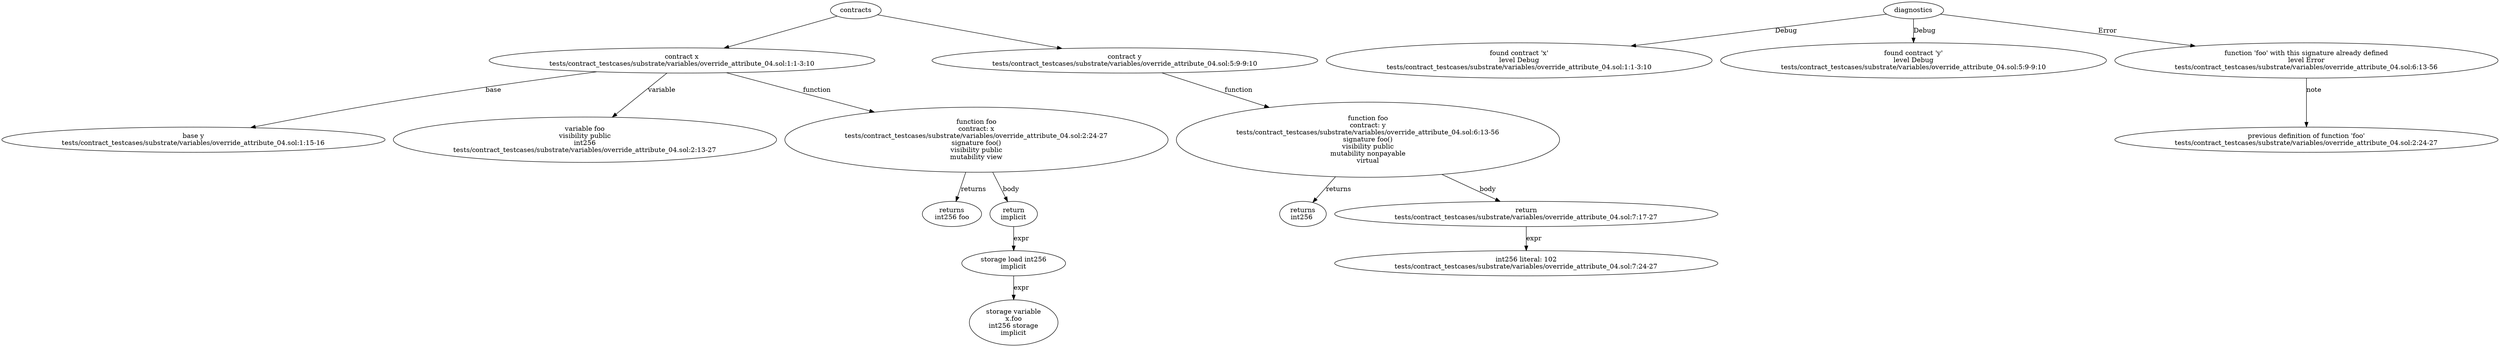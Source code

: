strict digraph "tests/contract_testcases/substrate/variables/override_attribute_04.sol" {
	contract [label="contract x\ntests/contract_testcases/substrate/variables/override_attribute_04.sol:1:1-3:10"]
	base [label="base y\ntests/contract_testcases/substrate/variables/override_attribute_04.sol:1:15-16"]
	var [label="variable foo\nvisibility public\nint256\ntests/contract_testcases/substrate/variables/override_attribute_04.sol:2:13-27"]
	foo [label="function foo\ncontract: x\ntests/contract_testcases/substrate/variables/override_attribute_04.sol:2:24-27\nsignature foo()\nvisibility public\nmutability view"]
	returns [label="returns\nint256 foo"]
	return [label="return\nimplicit"]
	storage_load [label="storage load int256\nimplicit"]
	storage_var [label="storage variable\nx.foo\nint256 storage\nimplicit"]
	contract_9 [label="contract y\ntests/contract_testcases/substrate/variables/override_attribute_04.sol:5:9-9:10"]
	foo_10 [label="function foo\ncontract: y\ntests/contract_testcases/substrate/variables/override_attribute_04.sol:6:13-56\nsignature foo()\nvisibility public\nmutability nonpayable\nvirtual"]
	returns_11 [label="returns\nint256 "]
	return_12 [label="return\ntests/contract_testcases/substrate/variables/override_attribute_04.sol:7:17-27"]
	number_literal [label="int256 literal: 102\ntests/contract_testcases/substrate/variables/override_attribute_04.sol:7:24-27"]
	diagnostic [label="found contract 'x'\nlevel Debug\ntests/contract_testcases/substrate/variables/override_attribute_04.sol:1:1-3:10"]
	diagnostic_16 [label="found contract 'y'\nlevel Debug\ntests/contract_testcases/substrate/variables/override_attribute_04.sol:5:9-9:10"]
	diagnostic_17 [label="function 'foo' with this signature already defined\nlevel Error\ntests/contract_testcases/substrate/variables/override_attribute_04.sol:6:13-56"]
	note [label="previous definition of function 'foo'\ntests/contract_testcases/substrate/variables/override_attribute_04.sol:2:24-27"]
	contracts -> contract
	contract -> base [label="base"]
	contract -> var [label="variable"]
	contract -> foo [label="function"]
	foo -> returns [label="returns"]
	foo -> return [label="body"]
	return -> storage_load [label="expr"]
	storage_load -> storage_var [label="expr"]
	contracts -> contract_9
	contract_9 -> foo_10 [label="function"]
	foo_10 -> returns_11 [label="returns"]
	foo_10 -> return_12 [label="body"]
	return_12 -> number_literal [label="expr"]
	diagnostics -> diagnostic [label="Debug"]
	diagnostics -> diagnostic_16 [label="Debug"]
	diagnostics -> diagnostic_17 [label="Error"]
	diagnostic_17 -> note [label="note"]
}
